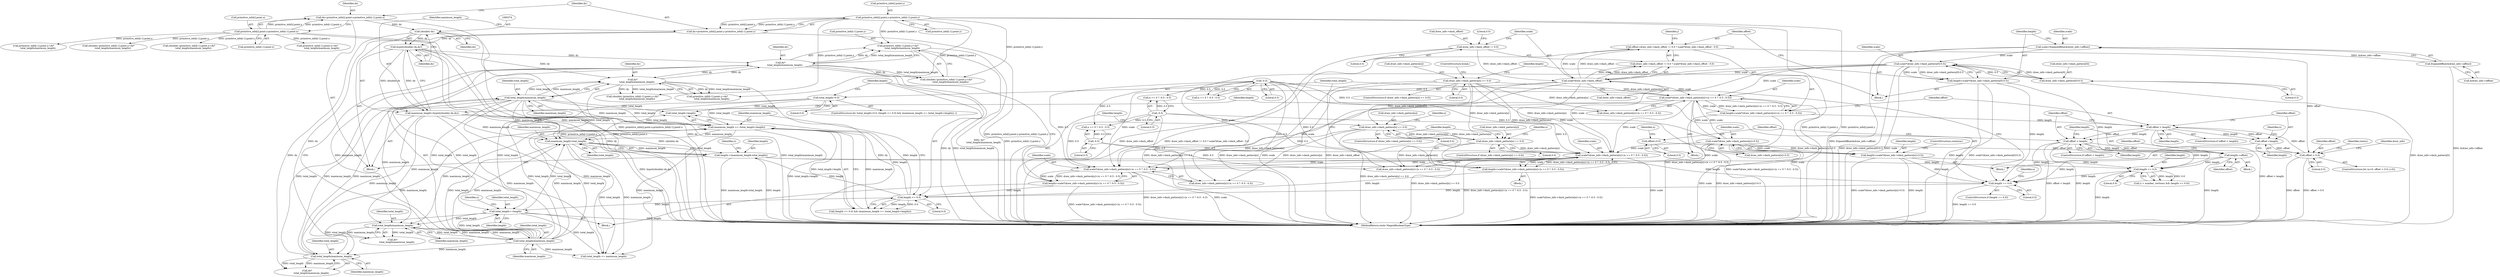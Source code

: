 digraph "0_ImageMagick_726812fa2fa7ce16bcf58f6e115f65427a1c0950_0@pointer" {
"1000478" [label="(Call,primitive_info[i-1].point.y+dy*\n            total_length/maximum_length)"];
"1000353" [label="(Call,primitive_info[i].point.y-primitive_info[i-1].point.y)"];
"1000488" [label="(Call,dy*\n            total_length/maximum_length)"];
"1000372" [label="(Call,hypot((double) dx,dy))"];
"1000373" [label="(Call,(double) dx)"];
"1000332" [label="(Call,dx=primitive_info[i].point.x-primitive_info[i-1].point.x)"];
"1000334" [label="(Call,primitive_info[i].point.x-primitive_info[i-1].point.x)"];
"1000351" [label="(Call,dy=primitive_info[i].point.y-primitive_info[i-1].point.y)"];
"1000563" [label="(Call,dy*\n            total_length/maximum_length)"];
"1000565" [label="(Call,total_length/maximum_length)"];
"1000540" [label="(Call,total_length/maximum_length)"];
"1000426" [label="(Call,total_length+=length)"];
"1000417" [label="(Call,length >= 0.0)"];
"1000378" [label="(Call,length == 0.0)"];
"1000297" [label="(Call,length-=offset)"];
"1000293" [label="(Call,offset < length)"];
"1000271" [label="(Call,offset > length)"];
"1000237" [label="(Call,offset > 0.0)"];
"1000216" [label="(Call,offset=draw_info->dash_offset != 0.0 ? scale*draw_info->dash_offset : 0.0)"];
"1000224" [label="(Call,scale*draw_info->dash_offset)"];
"1000207" [label="(Call,scale*(draw_info->dash_pattern[0]-0.5))"];
"1000198" [label="(Call,scale=ExpandAffine(&draw_info->affine))"];
"1000200" [label="(Call,ExpandAffine(&draw_info->affine))"];
"1000209" [label="(Call,draw_info->dash_pattern[0]-0.5)"];
"1000219" [label="(Call,draw_info->dash_offset != 0.0)"];
"1000304" [label="(Call,offset=0.0)"];
"1000275" [label="(Call,offset-=length)"];
"1000253" [label="(Call,length=scale*(draw_info->dash_pattern[n]+(n == 0 ? -0.5 : 0.5)))"];
"1000255" [label="(Call,scale*(draw_info->dash_pattern[n]+(n == 0 ? -0.5 : 0.5)))"];
"1000282" [label="(Call,scale*(draw_info->dash_pattern[n]+0.5))"];
"1000245" [label="(Call,draw_info->dash_pattern[n] <= 0.0)"];
"1000267" [label="(Call,-0.5)"];
"1000280" [label="(Call,length=scale*(draw_info->dash_pattern[n]+0.5))"];
"1000326" [label="(Call,length >= 0.0)"];
"1000630" [label="(Call,length-=(maximum_length-total_length))"];
"1000632" [label="(Call,maximum_length-total_length)"];
"1000420" [label="(Call,maximum_length >= (total_length+length))"];
"1000490" [label="(Call,total_length/maximum_length)"];
"1000465" [label="(Call,total_length/maximum_length)"];
"1000370" [label="(Call,maximum_length=hypot((double) dx,dy))"];
"1000413" [label="(Call,total_length=0.0)"];
"1000205" [label="(Call,length=scale*(draw_info->dash_pattern[0]-0.5))"];
"1000395" [label="(Call,length=scale*(draw_info->dash_pattern[n]+(n == 0 ? -0.5 : 0.5)))"];
"1000397" [label="(Call,scale*(draw_info->dash_pattern[n]+(n == 0 ? -0.5 : 0.5)))"];
"1000615" [label="(Call,scale*(draw_info->dash_pattern[n]+(n == 0 ? -0.5 : 0.5)))"];
"1000603" [label="(Call,draw_info->dash_pattern[n] == 0.0)"];
"1000385" [label="(Call,draw_info->dash_pattern[n] == 0.0)"];
"1000627" [label="(Call,-0.5)"];
"1000409" [label="(Call,-0.5)"];
"1000613" [label="(Call,length=scale*(draw_info->dash_pattern[n]+(n == 0 ? -0.5 : 0.5)))"];
"1000224" [label="(Call,scale*draw_info->dash_offset)"];
"1000283" [label="(Identifier,scale)"];
"1000465" [label="(Call,total_length/maximum_length)"];
"1000660" [label="(Call,total_length <= maximum_length)"];
"1000385" [label="(Call,draw_info->dash_pattern[n] == 0.0)"];
"1000226" [label="(Call,draw_info->dash_offset)"];
"1000275" [label="(Call,offset-=length)"];
"1000491" [label="(Identifier,total_length)"];
"1000279" [label="(Identifier,n)"];
"1000277" [label="(Identifier,length)"];
"1000420" [label="(Call,maximum_length >= (total_length+length))"];
"1000463" [label="(Call,dx*\n            total_length/maximum_length)"];
"1000252" [label="(ControlStructure,break;)"];
"1000416" [label="(Call,(length >= 0.0) && (maximum_length >= (total_length+length)))"];
"1000623" [label="(Call,n == 0 ? -0.5 : 0.5)"];
"1000492" [label="(Identifier,maximum_length)"];
"1000399" [label="(Call,draw_info->dash_pattern[n]+(n == 0 ? -0.5 : 0.5))"];
"1000386" [label="(Call,draw_info->dash_pattern[n])"];
"1000257" [label="(Call,draw_info->dash_pattern[n]+(n == 0 ? -0.5 : 0.5))"];
"1000335" [label="(Call,primitive_info[i].point.x)"];
"1000567" [label="(Identifier,maximum_length)"];
"1000630" [label="(Call,length-=(maximum_length-total_length))"];
"1000604" [label="(Call,draw_info->dash_pattern[n])"];
"1000417" [label="(Call,length >= 0.0)"];
"1000272" [label="(Identifier,offset)"];
"1000609" [label="(Literal,0.0)"];
"1000615" [label="(Call,scale*(draw_info->dash_pattern[n]+(n == 0 ? -0.5 : 0.5)))"];
"1000201" [label="(Call,&draw_info->affine)"];
"1000428" [label="(Identifier,length)"];
"1000375" [label="(Identifier,dx)"];
"1000233" [label="(ControlStructure,for (n=0; offset > 0.0; j=0))"];
"1000301" [label="(Identifier,offset)"];
"1000405" [label="(Call,n == 0 ? -0.5 : 0.5)"];
"1000432" [label="(Identifier,n)"];
"1000332" [label="(Call,dx=primitive_info[i].point.x-primitive_info[i-1].point.x)"];
"1000553" [label="(Call,primitive_info[i-1].point.y+dy*\n            total_length/maximum_length)"];
"1000371" [label="(Identifier,maximum_length)"];
"1000298" [label="(Identifier,length)"];
"1000297" [label="(Call,length-=offset)"];
"1000268" [label="(Literal,0.5)"];
"1000225" [label="(Identifier,scale)"];
"1000308" [label="(Identifier,n)"];
"1000426" [label="(Call,total_length+=length)"];
"1000246" [label="(Call,draw_info->dash_pattern[n])"];
"1000322" [label="(Call,(i < number_vertices) && (length >= 0.0))"];
"1000270" [label="(ControlStructure,if (offset > length))"];
"1000628" [label="(Literal,0.5)"];
"1000199" [label="(Identifier,scale)"];
"1000209" [label="(Call,draw_info->dash_pattern[0]-0.5)"];
"1000361" [label="(Call,primitive_info[i-1].point.y)"];
"1000526" [label="(Call,(double) (primitive_info[i-1].point.x+dx*\n            total_length/maximum_length))"];
"1000299" [label="(Identifier,offset)"];
"1000564" [label="(Identifier,dy)"];
"1000541" [label="(Identifier,total_length)"];
"1000542" [label="(Identifier,maximum_length)"];
"1000253" [label="(Call,length=scale*(draw_info->dash_pattern[n]+(n == 0 ? -0.5 : 0.5)))"];
"1000565" [label="(Call,total_length/maximum_length)"];
"1000632" [label="(Call,maximum_length-total_length)"];
"1000381" [label="(Block,)"];
"1000333" [label="(Identifier,dx)"];
"1000198" [label="(Call,scale=ExpandAffine(&draw_info->affine))"];
"1000105" [label="(Block,)"];
"1000418" [label="(Identifier,length)"];
"1000217" [label="(Identifier,offset)"];
"1000327" [label="(Identifier,length)"];
"1000415" [label="(Literal,0.0)"];
"1000419" [label="(Literal,0.0)"];
"1000410" [label="(Literal,0.5)"];
"1000229" [label="(Literal,0.0)"];
"1000376" [label="(Identifier,dy)"];
"1000384" [label="(ControlStructure,if (draw_info->dash_pattern[n] == 0.0))"];
"1000306" [label="(Literal,0.0)"];
"1000352" [label="(Identifier,dy)"];
"1000326" [label="(Call,length >= 0.0)"];
"1000245" [label="(Call,draw_info->dash_pattern[n] <= 0.0)"];
"1000282" [label="(Call,scale*(draw_info->dash_pattern[n]+0.5))"];
"1000284" [label="(Call,draw_info->dash_pattern[n]+0.5)"];
"1000412" [label="(ControlStructure,for (total_length=0.0; (length >= 0.0) && (maximum_length >= (total_length+length)); ))"];
"1000396" [label="(Identifier,length)"];
"1000334" [label="(Call,primitive_info[i].point.x-primitive_info[i-1].point.x)"];
"1000305" [label="(Identifier,offset)"];
"1000216" [label="(Call,offset=draw_info->dash_offset != 0.0 ? scale*draw_info->dash_offset : 0.0)"];
"1000427" [label="(Identifier,total_length)"];
"1000393" [label="(Identifier,n)"];
"1000634" [label="(Identifier,total_length)"];
"1000451" [label="(Call,(double) (primitive_info[i-1].point.x+dx*\n            total_length/maximum_length))"];
"1000540" [label="(Call,total_length/maximum_length)"];
"1000379" [label="(Identifier,length)"];
"1000263" [label="(Call,n == 0 ? -0.5 : 0.5)"];
"1000761" [label="(MethodReturn,static MagickBooleanType)"];
"1000267" [label="(Call,-0.5)"];
"1000613" [label="(Call,length=scale*(draw_info->dash_pattern[n]+(n == 0 ? -0.5 : 0.5)))"];
"1000409" [label="(Call,-0.5)"];
"1000254" [label="(Identifier,length)"];
"1000488" [label="(Call,dy*\n            total_length/maximum_length)"];
"1000476" [label="(Call,(double) (primitive_info[i-1].point.y+dy*\n            total_length/maximum_length))"];
"1000291" [label="(ControlStructure,continue;)"];
"1000200" [label="(Call,ExpandAffine(&draw_info->affine))"];
"1000627" [label="(Call,-0.5)"];
"1000383" [label="(Identifier,n)"];
"1000342" [label="(Call,primitive_info[i-1].point.x)"];
"1000380" [label="(Literal,0.0)"];
"1000638" [label="(Identifier,n)"];
"1000292" [label="(ControlStructure,if (offset < length))"];
"1000377" [label="(ControlStructure,if (length == 0.0))"];
"1000489" [label="(Identifier,dy)"];
"1000248" [label="(Identifier,draw_info)"];
"1000244" [label="(ControlStructure,if (draw_info->dash_pattern[n] <= 0.0))"];
"1000478" [label="(Call,primitive_info[i-1].point.y+dy*\n            total_length/maximum_length)"];
"1000614" [label="(Identifier,length)"];
"1000351" [label="(Call,dy=primitive_info[i].point.y-primitive_info[i-1].point.y)"];
"1000490" [label="(Call,total_length/maximum_length)"];
"1000479" [label="(Call,primitive_info[i-1].point.y)"];
"1000271" [label="(Call,offset > length)"];
"1000238" [label="(Identifier,offset)"];
"1000538" [label="(Call,dx*\n            total_length/maximum_length)"];
"1000293" [label="(Call,offset < length)"];
"1000223" [label="(Literal,0.0)"];
"1000304" [label="(Call,offset=0.0)"];
"1000633" [label="(Identifier,maximum_length)"];
"1000617" [label="(Call,draw_info->dash_pattern[n]+(n == 0 ? -0.5 : 0.5))"];
"1000467" [label="(Identifier,maximum_length)"];
"1000563" [label="(Call,dy*\n            total_length/maximum_length)"];
"1000602" [label="(ControlStructure,if (draw_info->dash_pattern[n] == 0.0))"];
"1000276" [label="(Identifier,offset)"];
"1000207" [label="(Call,scale*(draw_info->dash_pattern[0]-0.5))"];
"1000391" [label="(Literal,0.0)"];
"1000414" [label="(Identifier,total_length)"];
"1000603" [label="(Call,draw_info->dash_pattern[n] == 0.0)"];
"1000255" [label="(Call,scale*(draw_info->dash_pattern[n]+(n == 0 ? -0.5 : 0.5)))"];
"1000294" [label="(Identifier,offset)"];
"1000378" [label="(Call,length == 0.0)"];
"1000239" [label="(Literal,0.0)"];
"1000280" [label="(Call,length=scale*(draw_info->dash_pattern[n]+0.5))"];
"1000372" [label="(Call,hypot((double) dx,dy))"];
"1000220" [label="(Call,draw_info->dash_offset)"];
"1000218" [label="(Call,draw_info->dash_offset != 0.0 ? scale*draw_info->dash_offset : 0.0)"];
"1000210" [label="(Call,draw_info->dash_pattern[0])"];
"1000295" [label="(Identifier,length)"];
"1000296" [label="(Block,)"];
"1000354" [label="(Call,primitive_info[i].point.y)"];
"1000251" [label="(Literal,0.0)"];
"1000453" [label="(Call,primitive_info[i-1].point.x+dx*\n            total_length/maximum_length)"];
"1000219" [label="(Call,draw_info->dash_offset != 0.0)"];
"1000256" [label="(Identifier,scale)"];
"1000395" [label="(Call,length=scale*(draw_info->dash_pattern[n]+(n == 0 ? -0.5 : 0.5)))"];
"1000397" [label="(Call,scale*(draw_info->dash_pattern[n]+(n == 0 ? -0.5 : 0.5)))"];
"1000281" [label="(Identifier,length)"];
"1000205" [label="(Call,length=scale*(draw_info->dash_pattern[0]-0.5))"];
"1000566" [label="(Identifier,total_length)"];
"1000328" [label="(Literal,0.0)"];
"1000466" [label="(Identifier,total_length)"];
"1000611" [label="(Identifier,n)"];
"1000370" [label="(Call,maximum_length=hypot((double) dx,dy))"];
"1000413" [label="(Call,total_length=0.0)"];
"1000273" [label="(Identifier,length)"];
"1000528" [label="(Call,primitive_info[i-1].point.x+dx*\n            total_length/maximum_length)"];
"1000616" [label="(Identifier,scale)"];
"1000425" [label="(Block,)"];
"1000231" [label="(Identifier,j)"];
"1000373" [label="(Call,(double) dx)"];
"1000215" [label="(Literal,0.5)"];
"1000237" [label="(Call,offset > 0.0)"];
"1000206" [label="(Identifier,length)"];
"1000331" [label="(Block,)"];
"1000551" [label="(Call,(double) (primitive_info[i-1].point.y+dy*\n            total_length/maximum_length))"];
"1000243" [label="(Block,)"];
"1000631" [label="(Identifier,length)"];
"1000421" [label="(Identifier,maximum_length)"];
"1000398" [label="(Identifier,scale)"];
"1000422" [label="(Call,total_length+length)"];
"1000208" [label="(Identifier,scale)"];
"1000353" [label="(Call,primitive_info[i].point.y-primitive_info[i-1].point.y)"];
"1000274" [label="(Block,)"];
"1000310" [label="(Identifier,status)"];
"1000478" -> "1000476"  [label="AST: "];
"1000478" -> "1000488"  [label="CFG: "];
"1000479" -> "1000478"  [label="AST: "];
"1000488" -> "1000478"  [label="AST: "];
"1000476" -> "1000478"  [label="CFG: "];
"1000478" -> "1000761"  [label="DDG: dy*\n            total_length/maximum_length"];
"1000478" -> "1000761"  [label="DDG: primitive_info[i-1].point.y"];
"1000353" -> "1000478"  [label="DDG: primitive_info[i-1].point.y"];
"1000488" -> "1000478"  [label="DDG: dy"];
"1000488" -> "1000478"  [label="DDG: total_length/maximum_length"];
"1000353" -> "1000351"  [label="AST: "];
"1000353" -> "1000361"  [label="CFG: "];
"1000354" -> "1000353"  [label="AST: "];
"1000361" -> "1000353"  [label="AST: "];
"1000351" -> "1000353"  [label="CFG: "];
"1000353" -> "1000761"  [label="DDG: primitive_info[i-1].point.y"];
"1000353" -> "1000761"  [label="DDG: primitive_info[i].point.y"];
"1000353" -> "1000351"  [label="DDG: primitive_info[i].point.y"];
"1000353" -> "1000351"  [label="DDG: primitive_info[i-1].point.y"];
"1000353" -> "1000476"  [label="DDG: primitive_info[i-1].point.y"];
"1000353" -> "1000551"  [label="DDG: primitive_info[i-1].point.y"];
"1000353" -> "1000553"  [label="DDG: primitive_info[i-1].point.y"];
"1000488" -> "1000490"  [label="CFG: "];
"1000489" -> "1000488"  [label="AST: "];
"1000490" -> "1000488"  [label="AST: "];
"1000488" -> "1000761"  [label="DDG: dy"];
"1000488" -> "1000761"  [label="DDG: total_length/maximum_length"];
"1000488" -> "1000476"  [label="DDG: dy"];
"1000488" -> "1000476"  [label="DDG: total_length/maximum_length"];
"1000372" -> "1000488"  [label="DDG: dy"];
"1000563" -> "1000488"  [label="DDG: dy"];
"1000490" -> "1000488"  [label="DDG: total_length"];
"1000490" -> "1000488"  [label="DDG: maximum_length"];
"1000488" -> "1000563"  [label="DDG: dy"];
"1000372" -> "1000370"  [label="AST: "];
"1000372" -> "1000376"  [label="CFG: "];
"1000373" -> "1000372"  [label="AST: "];
"1000376" -> "1000372"  [label="AST: "];
"1000370" -> "1000372"  [label="CFG: "];
"1000372" -> "1000761"  [label="DDG: dy"];
"1000372" -> "1000761"  [label="DDG: (double) dx"];
"1000372" -> "1000370"  [label="DDG: (double) dx"];
"1000372" -> "1000370"  [label="DDG: dy"];
"1000373" -> "1000372"  [label="DDG: dx"];
"1000351" -> "1000372"  [label="DDG: dy"];
"1000372" -> "1000563"  [label="DDG: dy"];
"1000373" -> "1000375"  [label="CFG: "];
"1000374" -> "1000373"  [label="AST: "];
"1000375" -> "1000373"  [label="AST: "];
"1000376" -> "1000373"  [label="CFG: "];
"1000373" -> "1000761"  [label="DDG: dx"];
"1000332" -> "1000373"  [label="DDG: dx"];
"1000373" -> "1000463"  [label="DDG: dx"];
"1000373" -> "1000538"  [label="DDG: dx"];
"1000332" -> "1000331"  [label="AST: "];
"1000332" -> "1000334"  [label="CFG: "];
"1000333" -> "1000332"  [label="AST: "];
"1000334" -> "1000332"  [label="AST: "];
"1000352" -> "1000332"  [label="CFG: "];
"1000332" -> "1000761"  [label="DDG: primitive_info[i].point.x-primitive_info[i-1].point.x"];
"1000334" -> "1000332"  [label="DDG: primitive_info[i].point.x"];
"1000334" -> "1000332"  [label="DDG: primitive_info[i-1].point.x"];
"1000334" -> "1000342"  [label="CFG: "];
"1000335" -> "1000334"  [label="AST: "];
"1000342" -> "1000334"  [label="AST: "];
"1000334" -> "1000761"  [label="DDG: primitive_info[i-1].point.x"];
"1000334" -> "1000761"  [label="DDG: primitive_info[i].point.x"];
"1000334" -> "1000451"  [label="DDG: primitive_info[i-1].point.x"];
"1000334" -> "1000453"  [label="DDG: primitive_info[i-1].point.x"];
"1000334" -> "1000526"  [label="DDG: primitive_info[i-1].point.x"];
"1000334" -> "1000528"  [label="DDG: primitive_info[i-1].point.x"];
"1000351" -> "1000331"  [label="AST: "];
"1000352" -> "1000351"  [label="AST: "];
"1000371" -> "1000351"  [label="CFG: "];
"1000351" -> "1000761"  [label="DDG: primitive_info[i].point.y-primitive_info[i-1].point.y"];
"1000563" -> "1000553"  [label="AST: "];
"1000563" -> "1000565"  [label="CFG: "];
"1000564" -> "1000563"  [label="AST: "];
"1000565" -> "1000563"  [label="AST: "];
"1000553" -> "1000563"  [label="CFG: "];
"1000563" -> "1000761"  [label="DDG: total_length/maximum_length"];
"1000563" -> "1000761"  [label="DDG: dy"];
"1000563" -> "1000551"  [label="DDG: dy"];
"1000563" -> "1000551"  [label="DDG: total_length/maximum_length"];
"1000563" -> "1000553"  [label="DDG: dy"];
"1000563" -> "1000553"  [label="DDG: total_length/maximum_length"];
"1000565" -> "1000563"  [label="DDG: total_length"];
"1000565" -> "1000563"  [label="DDG: maximum_length"];
"1000565" -> "1000567"  [label="CFG: "];
"1000566" -> "1000565"  [label="AST: "];
"1000567" -> "1000565"  [label="AST: "];
"1000565" -> "1000420"  [label="DDG: maximum_length"];
"1000565" -> "1000420"  [label="DDG: total_length"];
"1000565" -> "1000422"  [label="DDG: total_length"];
"1000565" -> "1000426"  [label="DDG: total_length"];
"1000565" -> "1000465"  [label="DDG: maximum_length"];
"1000565" -> "1000540"  [label="DDG: maximum_length"];
"1000540" -> "1000565"  [label="DDG: total_length"];
"1000540" -> "1000565"  [label="DDG: maximum_length"];
"1000565" -> "1000632"  [label="DDG: maximum_length"];
"1000565" -> "1000632"  [label="DDG: total_length"];
"1000565" -> "1000660"  [label="DDG: maximum_length"];
"1000540" -> "1000538"  [label="AST: "];
"1000540" -> "1000542"  [label="CFG: "];
"1000541" -> "1000540"  [label="AST: "];
"1000542" -> "1000540"  [label="AST: "];
"1000538" -> "1000540"  [label="CFG: "];
"1000540" -> "1000538"  [label="DDG: total_length"];
"1000540" -> "1000538"  [label="DDG: maximum_length"];
"1000426" -> "1000540"  [label="DDG: total_length"];
"1000420" -> "1000540"  [label="DDG: maximum_length"];
"1000490" -> "1000540"  [label="DDG: maximum_length"];
"1000370" -> "1000540"  [label="DDG: maximum_length"];
"1000426" -> "1000425"  [label="AST: "];
"1000426" -> "1000428"  [label="CFG: "];
"1000427" -> "1000426"  [label="AST: "];
"1000428" -> "1000426"  [label="AST: "];
"1000432" -> "1000426"  [label="CFG: "];
"1000426" -> "1000761"  [label="DDG: length"];
"1000417" -> "1000426"  [label="DDG: length"];
"1000413" -> "1000426"  [label="DDG: total_length"];
"1000490" -> "1000426"  [label="DDG: total_length"];
"1000426" -> "1000465"  [label="DDG: total_length"];
"1000426" -> "1000632"  [label="DDG: total_length"];
"1000426" -> "1000660"  [label="DDG: total_length"];
"1000417" -> "1000416"  [label="AST: "];
"1000417" -> "1000419"  [label="CFG: "];
"1000418" -> "1000417"  [label="AST: "];
"1000419" -> "1000417"  [label="AST: "];
"1000421" -> "1000417"  [label="CFG: "];
"1000416" -> "1000417"  [label="CFG: "];
"1000417" -> "1000416"  [label="DDG: length"];
"1000417" -> "1000416"  [label="DDG: 0.0"];
"1000378" -> "1000417"  [label="DDG: length"];
"1000395" -> "1000417"  [label="DDG: length"];
"1000613" -> "1000417"  [label="DDG: length"];
"1000417" -> "1000420"  [label="DDG: length"];
"1000417" -> "1000422"  [label="DDG: length"];
"1000417" -> "1000630"  [label="DDG: length"];
"1000378" -> "1000377"  [label="AST: "];
"1000378" -> "1000380"  [label="CFG: "];
"1000379" -> "1000378"  [label="AST: "];
"1000380" -> "1000378"  [label="AST: "];
"1000383" -> "1000378"  [label="CFG: "];
"1000414" -> "1000378"  [label="CFG: "];
"1000378" -> "1000761"  [label="DDG: length == 0.0"];
"1000297" -> "1000378"  [label="DDG: length"];
"1000293" -> "1000378"  [label="DDG: length"];
"1000280" -> "1000378"  [label="DDG: length"];
"1000326" -> "1000378"  [label="DDG: length"];
"1000630" -> "1000378"  [label="DDG: length"];
"1000205" -> "1000378"  [label="DDG: length"];
"1000297" -> "1000296"  [label="AST: "];
"1000297" -> "1000299"  [label="CFG: "];
"1000298" -> "1000297"  [label="AST: "];
"1000299" -> "1000297"  [label="AST: "];
"1000301" -> "1000297"  [label="CFG: "];
"1000297" -> "1000761"  [label="DDG: length"];
"1000293" -> "1000297"  [label="DDG: offset"];
"1000293" -> "1000297"  [label="DDG: length"];
"1000297" -> "1000326"  [label="DDG: length"];
"1000293" -> "1000292"  [label="AST: "];
"1000293" -> "1000295"  [label="CFG: "];
"1000294" -> "1000293"  [label="AST: "];
"1000295" -> "1000293"  [label="AST: "];
"1000298" -> "1000293"  [label="CFG: "];
"1000305" -> "1000293"  [label="CFG: "];
"1000293" -> "1000761"  [label="DDG: offset < length"];
"1000293" -> "1000761"  [label="DDG: length"];
"1000271" -> "1000293"  [label="DDG: offset"];
"1000271" -> "1000293"  [label="DDG: length"];
"1000293" -> "1000326"  [label="DDG: length"];
"1000271" -> "1000270"  [label="AST: "];
"1000271" -> "1000273"  [label="CFG: "];
"1000272" -> "1000271"  [label="AST: "];
"1000273" -> "1000271"  [label="AST: "];
"1000276" -> "1000271"  [label="CFG: "];
"1000294" -> "1000271"  [label="CFG: "];
"1000271" -> "1000761"  [label="DDG: offset > length"];
"1000237" -> "1000271"  [label="DDG: offset"];
"1000253" -> "1000271"  [label="DDG: length"];
"1000271" -> "1000275"  [label="DDG: length"];
"1000271" -> "1000275"  [label="DDG: offset"];
"1000237" -> "1000233"  [label="AST: "];
"1000237" -> "1000239"  [label="CFG: "];
"1000238" -> "1000237"  [label="AST: "];
"1000239" -> "1000237"  [label="AST: "];
"1000248" -> "1000237"  [label="CFG: "];
"1000310" -> "1000237"  [label="CFG: "];
"1000237" -> "1000761"  [label="DDG: offset > 0.0"];
"1000237" -> "1000761"  [label="DDG: offset"];
"1000216" -> "1000237"  [label="DDG: offset"];
"1000304" -> "1000237"  [label="DDG: offset"];
"1000275" -> "1000237"  [label="DDG: offset"];
"1000216" -> "1000105"  [label="AST: "];
"1000216" -> "1000218"  [label="CFG: "];
"1000217" -> "1000216"  [label="AST: "];
"1000218" -> "1000216"  [label="AST: "];
"1000231" -> "1000216"  [label="CFG: "];
"1000216" -> "1000761"  [label="DDG: draw_info->dash_offset != 0.0 ? scale*draw_info->dash_offset : 0.0"];
"1000224" -> "1000216"  [label="DDG: scale"];
"1000224" -> "1000216"  [label="DDG: draw_info->dash_offset"];
"1000224" -> "1000218"  [label="AST: "];
"1000224" -> "1000226"  [label="CFG: "];
"1000225" -> "1000224"  [label="AST: "];
"1000226" -> "1000224"  [label="AST: "];
"1000218" -> "1000224"  [label="CFG: "];
"1000224" -> "1000761"  [label="DDG: scale"];
"1000224" -> "1000761"  [label="DDG: draw_info->dash_offset"];
"1000224" -> "1000218"  [label="DDG: scale"];
"1000224" -> "1000218"  [label="DDG: draw_info->dash_offset"];
"1000207" -> "1000224"  [label="DDG: scale"];
"1000219" -> "1000224"  [label="DDG: draw_info->dash_offset"];
"1000224" -> "1000255"  [label="DDG: scale"];
"1000224" -> "1000397"  [label="DDG: scale"];
"1000224" -> "1000615"  [label="DDG: scale"];
"1000207" -> "1000205"  [label="AST: "];
"1000207" -> "1000209"  [label="CFG: "];
"1000208" -> "1000207"  [label="AST: "];
"1000209" -> "1000207"  [label="AST: "];
"1000205" -> "1000207"  [label="CFG: "];
"1000207" -> "1000761"  [label="DDG: draw_info->dash_pattern[0]-0.5"];
"1000207" -> "1000761"  [label="DDG: scale"];
"1000207" -> "1000205"  [label="DDG: scale"];
"1000207" -> "1000205"  [label="DDG: draw_info->dash_pattern[0]-0.5"];
"1000198" -> "1000207"  [label="DDG: scale"];
"1000209" -> "1000207"  [label="DDG: draw_info->dash_pattern[0]"];
"1000209" -> "1000207"  [label="DDG: 0.5"];
"1000207" -> "1000255"  [label="DDG: scale"];
"1000207" -> "1000397"  [label="DDG: scale"];
"1000207" -> "1000615"  [label="DDG: scale"];
"1000198" -> "1000105"  [label="AST: "];
"1000198" -> "1000200"  [label="CFG: "];
"1000199" -> "1000198"  [label="AST: "];
"1000200" -> "1000198"  [label="AST: "];
"1000206" -> "1000198"  [label="CFG: "];
"1000198" -> "1000761"  [label="DDG: ExpandAffine(&draw_info->affine)"];
"1000200" -> "1000198"  [label="DDG: &draw_info->affine"];
"1000200" -> "1000201"  [label="CFG: "];
"1000201" -> "1000200"  [label="AST: "];
"1000200" -> "1000761"  [label="DDG: &draw_info->affine"];
"1000209" -> "1000215"  [label="CFG: "];
"1000210" -> "1000209"  [label="AST: "];
"1000215" -> "1000209"  [label="AST: "];
"1000209" -> "1000761"  [label="DDG: draw_info->dash_pattern[0]"];
"1000219" -> "1000218"  [label="AST: "];
"1000219" -> "1000223"  [label="CFG: "];
"1000220" -> "1000219"  [label="AST: "];
"1000223" -> "1000219"  [label="AST: "];
"1000225" -> "1000219"  [label="CFG: "];
"1000229" -> "1000219"  [label="CFG: "];
"1000219" -> "1000761"  [label="DDG: draw_info->dash_offset"];
"1000304" -> "1000243"  [label="AST: "];
"1000304" -> "1000306"  [label="CFG: "];
"1000305" -> "1000304"  [label="AST: "];
"1000306" -> "1000304"  [label="AST: "];
"1000308" -> "1000304"  [label="CFG: "];
"1000275" -> "1000274"  [label="AST: "];
"1000275" -> "1000277"  [label="CFG: "];
"1000276" -> "1000275"  [label="AST: "];
"1000277" -> "1000275"  [label="AST: "];
"1000279" -> "1000275"  [label="CFG: "];
"1000253" -> "1000243"  [label="AST: "];
"1000253" -> "1000255"  [label="CFG: "];
"1000254" -> "1000253"  [label="AST: "];
"1000255" -> "1000253"  [label="AST: "];
"1000272" -> "1000253"  [label="CFG: "];
"1000253" -> "1000761"  [label="DDG: scale*(draw_info->dash_pattern[n]+(n == 0 ? -0.5 : 0.5))"];
"1000255" -> "1000253"  [label="DDG: scale"];
"1000255" -> "1000253"  [label="DDG: draw_info->dash_pattern[n]+(n == 0 ? -0.5 : 0.5)"];
"1000255" -> "1000257"  [label="CFG: "];
"1000256" -> "1000255"  [label="AST: "];
"1000257" -> "1000255"  [label="AST: "];
"1000255" -> "1000761"  [label="DDG: draw_info->dash_pattern[n]+(n == 0 ? -0.5 : 0.5)"];
"1000255" -> "1000761"  [label="DDG: scale"];
"1000282" -> "1000255"  [label="DDG: scale"];
"1000245" -> "1000255"  [label="DDG: draw_info->dash_pattern[n]"];
"1000267" -> "1000255"  [label="DDG: 0.5"];
"1000255" -> "1000282"  [label="DDG: scale"];
"1000255" -> "1000397"  [label="DDG: scale"];
"1000255" -> "1000615"  [label="DDG: scale"];
"1000282" -> "1000280"  [label="AST: "];
"1000282" -> "1000284"  [label="CFG: "];
"1000283" -> "1000282"  [label="AST: "];
"1000284" -> "1000282"  [label="AST: "];
"1000280" -> "1000282"  [label="CFG: "];
"1000282" -> "1000761"  [label="DDG: draw_info->dash_pattern[n]+0.5"];
"1000282" -> "1000761"  [label="DDG: scale"];
"1000282" -> "1000280"  [label="DDG: scale"];
"1000282" -> "1000280"  [label="DDG: draw_info->dash_pattern[n]+0.5"];
"1000245" -> "1000282"  [label="DDG: draw_info->dash_pattern[n]"];
"1000282" -> "1000397"  [label="DDG: scale"];
"1000282" -> "1000615"  [label="DDG: scale"];
"1000245" -> "1000244"  [label="AST: "];
"1000245" -> "1000251"  [label="CFG: "];
"1000246" -> "1000245"  [label="AST: "];
"1000251" -> "1000245"  [label="AST: "];
"1000252" -> "1000245"  [label="CFG: "];
"1000254" -> "1000245"  [label="CFG: "];
"1000245" -> "1000761"  [label="DDG: draw_info->dash_pattern[n] <= 0.0"];
"1000245" -> "1000761"  [label="DDG: draw_info->dash_pattern[n]"];
"1000245" -> "1000257"  [label="DDG: draw_info->dash_pattern[n]"];
"1000245" -> "1000284"  [label="DDG: draw_info->dash_pattern[n]"];
"1000245" -> "1000385"  [label="DDG: draw_info->dash_pattern[n]"];
"1000245" -> "1000603"  [label="DDG: draw_info->dash_pattern[n]"];
"1000267" -> "1000263"  [label="AST: "];
"1000267" -> "1000268"  [label="CFG: "];
"1000268" -> "1000267"  [label="AST: "];
"1000263" -> "1000267"  [label="CFG: "];
"1000267" -> "1000257"  [label="DDG: 0.5"];
"1000267" -> "1000263"  [label="DDG: 0.5"];
"1000267" -> "1000397"  [label="DDG: 0.5"];
"1000267" -> "1000399"  [label="DDG: 0.5"];
"1000267" -> "1000405"  [label="DDG: 0.5"];
"1000267" -> "1000615"  [label="DDG: 0.5"];
"1000267" -> "1000617"  [label="DDG: 0.5"];
"1000267" -> "1000623"  [label="DDG: 0.5"];
"1000280" -> "1000274"  [label="AST: "];
"1000281" -> "1000280"  [label="AST: "];
"1000291" -> "1000280"  [label="CFG: "];
"1000280" -> "1000761"  [label="DDG: scale*(draw_info->dash_pattern[n]+0.5)"];
"1000280" -> "1000761"  [label="DDG: length"];
"1000280" -> "1000326"  [label="DDG: length"];
"1000326" -> "1000322"  [label="AST: "];
"1000326" -> "1000328"  [label="CFG: "];
"1000327" -> "1000326"  [label="AST: "];
"1000328" -> "1000326"  [label="AST: "];
"1000322" -> "1000326"  [label="CFG: "];
"1000326" -> "1000761"  [label="DDG: length"];
"1000326" -> "1000322"  [label="DDG: length"];
"1000326" -> "1000322"  [label="DDG: 0.0"];
"1000630" -> "1000326"  [label="DDG: length"];
"1000205" -> "1000326"  [label="DDG: length"];
"1000630" -> "1000331"  [label="AST: "];
"1000630" -> "1000632"  [label="CFG: "];
"1000631" -> "1000630"  [label="AST: "];
"1000632" -> "1000630"  [label="AST: "];
"1000638" -> "1000630"  [label="CFG: "];
"1000630" -> "1000761"  [label="DDG: maximum_length-total_length"];
"1000630" -> "1000761"  [label="DDG: length"];
"1000632" -> "1000630"  [label="DDG: maximum_length"];
"1000632" -> "1000630"  [label="DDG: total_length"];
"1000632" -> "1000634"  [label="CFG: "];
"1000633" -> "1000632"  [label="AST: "];
"1000634" -> "1000632"  [label="AST: "];
"1000420" -> "1000632"  [label="DDG: maximum_length"];
"1000490" -> "1000632"  [label="DDG: maximum_length"];
"1000490" -> "1000632"  [label="DDG: total_length"];
"1000370" -> "1000632"  [label="DDG: maximum_length"];
"1000413" -> "1000632"  [label="DDG: total_length"];
"1000632" -> "1000660"  [label="DDG: total_length"];
"1000632" -> "1000660"  [label="DDG: maximum_length"];
"1000420" -> "1000416"  [label="AST: "];
"1000420" -> "1000422"  [label="CFG: "];
"1000421" -> "1000420"  [label="AST: "];
"1000422" -> "1000420"  [label="AST: "];
"1000416" -> "1000420"  [label="CFG: "];
"1000420" -> "1000761"  [label="DDG: total_length+length"];
"1000420" -> "1000416"  [label="DDG: maximum_length"];
"1000420" -> "1000416"  [label="DDG: total_length+length"];
"1000490" -> "1000420"  [label="DDG: maximum_length"];
"1000490" -> "1000420"  [label="DDG: total_length"];
"1000370" -> "1000420"  [label="DDG: maximum_length"];
"1000413" -> "1000420"  [label="DDG: total_length"];
"1000420" -> "1000465"  [label="DDG: maximum_length"];
"1000420" -> "1000660"  [label="DDG: maximum_length"];
"1000490" -> "1000492"  [label="CFG: "];
"1000491" -> "1000490"  [label="AST: "];
"1000492" -> "1000490"  [label="AST: "];
"1000490" -> "1000422"  [label="DDG: total_length"];
"1000490" -> "1000465"  [label="DDG: maximum_length"];
"1000465" -> "1000490"  [label="DDG: total_length"];
"1000465" -> "1000490"  [label="DDG: maximum_length"];
"1000490" -> "1000660"  [label="DDG: maximum_length"];
"1000465" -> "1000463"  [label="AST: "];
"1000465" -> "1000467"  [label="CFG: "];
"1000466" -> "1000465"  [label="AST: "];
"1000467" -> "1000465"  [label="AST: "];
"1000463" -> "1000465"  [label="CFG: "];
"1000465" -> "1000463"  [label="DDG: total_length"];
"1000465" -> "1000463"  [label="DDG: maximum_length"];
"1000370" -> "1000465"  [label="DDG: maximum_length"];
"1000370" -> "1000331"  [label="AST: "];
"1000371" -> "1000370"  [label="AST: "];
"1000379" -> "1000370"  [label="CFG: "];
"1000370" -> "1000761"  [label="DDG: hypot((double) dx,dy)"];
"1000370" -> "1000660"  [label="DDG: maximum_length"];
"1000413" -> "1000412"  [label="AST: "];
"1000413" -> "1000415"  [label="CFG: "];
"1000414" -> "1000413"  [label="AST: "];
"1000415" -> "1000413"  [label="AST: "];
"1000418" -> "1000413"  [label="CFG: "];
"1000413" -> "1000422"  [label="DDG: total_length"];
"1000205" -> "1000105"  [label="AST: "];
"1000206" -> "1000205"  [label="AST: "];
"1000217" -> "1000205"  [label="CFG: "];
"1000205" -> "1000761"  [label="DDG: length"];
"1000205" -> "1000761"  [label="DDG: scale*(draw_info->dash_pattern[0]-0.5)"];
"1000395" -> "1000381"  [label="AST: "];
"1000395" -> "1000397"  [label="CFG: "];
"1000396" -> "1000395"  [label="AST: "];
"1000397" -> "1000395"  [label="AST: "];
"1000414" -> "1000395"  [label="CFG: "];
"1000395" -> "1000761"  [label="DDG: scale*(draw_info->dash_pattern[n]+(n == 0 ? -0.5 : 0.5))"];
"1000397" -> "1000395"  [label="DDG: scale"];
"1000397" -> "1000395"  [label="DDG: draw_info->dash_pattern[n]+(n == 0 ? -0.5 : 0.5)"];
"1000397" -> "1000399"  [label="CFG: "];
"1000398" -> "1000397"  [label="AST: "];
"1000399" -> "1000397"  [label="AST: "];
"1000397" -> "1000761"  [label="DDG: scale"];
"1000397" -> "1000761"  [label="DDG: draw_info->dash_pattern[n]+(n == 0 ? -0.5 : 0.5)"];
"1000615" -> "1000397"  [label="DDG: scale"];
"1000385" -> "1000397"  [label="DDG: draw_info->dash_pattern[n]"];
"1000409" -> "1000397"  [label="DDG: 0.5"];
"1000627" -> "1000397"  [label="DDG: 0.5"];
"1000397" -> "1000615"  [label="DDG: scale"];
"1000615" -> "1000613"  [label="AST: "];
"1000615" -> "1000617"  [label="CFG: "];
"1000616" -> "1000615"  [label="AST: "];
"1000617" -> "1000615"  [label="AST: "];
"1000613" -> "1000615"  [label="CFG: "];
"1000615" -> "1000761"  [label="DDG: draw_info->dash_pattern[n]+(n == 0 ? -0.5 : 0.5)"];
"1000615" -> "1000761"  [label="DDG: scale"];
"1000615" -> "1000613"  [label="DDG: scale"];
"1000615" -> "1000613"  [label="DDG: draw_info->dash_pattern[n]+(n == 0 ? -0.5 : 0.5)"];
"1000603" -> "1000615"  [label="DDG: draw_info->dash_pattern[n]"];
"1000627" -> "1000615"  [label="DDG: 0.5"];
"1000603" -> "1000602"  [label="AST: "];
"1000603" -> "1000609"  [label="CFG: "];
"1000604" -> "1000603"  [label="AST: "];
"1000609" -> "1000603"  [label="AST: "];
"1000611" -> "1000603"  [label="CFG: "];
"1000614" -> "1000603"  [label="CFG: "];
"1000603" -> "1000761"  [label="DDG: draw_info->dash_pattern[n] == 0.0"];
"1000603" -> "1000385"  [label="DDG: draw_info->dash_pattern[n]"];
"1000385" -> "1000603"  [label="DDG: draw_info->dash_pattern[n]"];
"1000603" -> "1000617"  [label="DDG: draw_info->dash_pattern[n]"];
"1000385" -> "1000384"  [label="AST: "];
"1000385" -> "1000391"  [label="CFG: "];
"1000386" -> "1000385"  [label="AST: "];
"1000391" -> "1000385"  [label="AST: "];
"1000393" -> "1000385"  [label="CFG: "];
"1000396" -> "1000385"  [label="CFG: "];
"1000385" -> "1000761"  [label="DDG: draw_info->dash_pattern[n] == 0.0"];
"1000385" -> "1000399"  [label="DDG: draw_info->dash_pattern[n]"];
"1000627" -> "1000623"  [label="AST: "];
"1000627" -> "1000628"  [label="CFG: "];
"1000628" -> "1000627"  [label="AST: "];
"1000623" -> "1000627"  [label="CFG: "];
"1000627" -> "1000399"  [label="DDG: 0.5"];
"1000627" -> "1000405"  [label="DDG: 0.5"];
"1000627" -> "1000617"  [label="DDG: 0.5"];
"1000627" -> "1000623"  [label="DDG: 0.5"];
"1000409" -> "1000405"  [label="AST: "];
"1000409" -> "1000410"  [label="CFG: "];
"1000410" -> "1000409"  [label="AST: "];
"1000405" -> "1000409"  [label="CFG: "];
"1000409" -> "1000399"  [label="DDG: 0.5"];
"1000409" -> "1000405"  [label="DDG: 0.5"];
"1000613" -> "1000425"  [label="AST: "];
"1000614" -> "1000613"  [label="AST: "];
"1000418" -> "1000613"  [label="CFG: "];
"1000613" -> "1000761"  [label="DDG: scale*(draw_info->dash_pattern[n]+(n == 0 ? -0.5 : 0.5))"];
}

